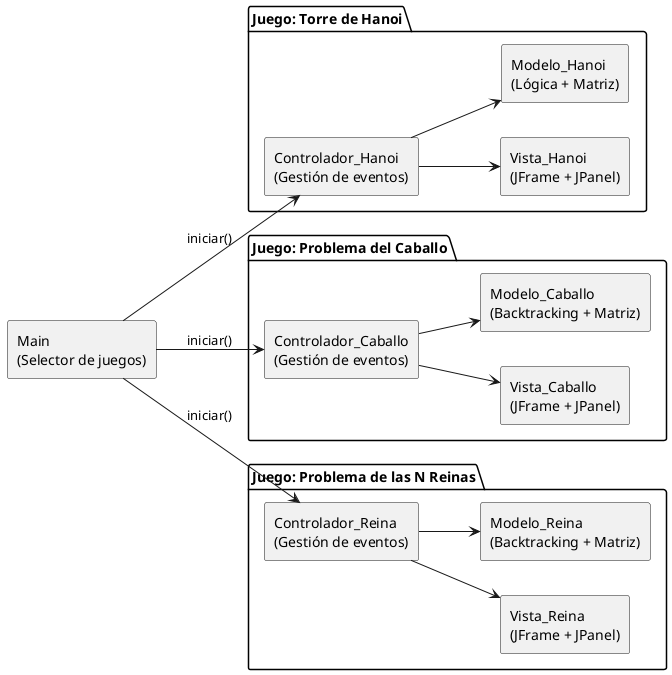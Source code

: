 @startuml Diagrama_Juegos_MVC

skinparam componentStyle rectangle
left to right direction

' ==== Main ====
component "Main\n(Selector de juegos)" as Main

' ==== Hanoi ====
package "Juego: Torre de Hanoi" {
    component "Vista_Hanoi\n(JFrame + JPanel)" as Vista_Hanoi
    component "Modelo_Hanoi\n(Lógica + Matriz)" as Modelo_Hanoi
    component "Controlador_Hanoi\n(Gestión de eventos)" as Controlador_Hanoi
}

' ==== Caballo ====
package "Juego: Problema del Caballo" {
    component "Vista_Caballo\n(JFrame + JPanel)" as Vista_Caballo
    component "Modelo_Caballo\n(Backtracking + Matriz)" as Modelo_Caballo
    component "Controlador_Caballo\n(Gestión de eventos)" as Controlador_Caballo
}

' ==== Reinas ====
package "Juego: Problema de las N Reinas" {
    component "Vista_Reina\n(JFrame + JPanel)" as Vista_Reina
    component "Modelo_Reina\n(Backtracking + Matriz)" as Modelo_Reina
    component "Controlador_Reina\n(Gestión de eventos)" as Controlador_Reina
}

' ==== Relaciones desde Main ====
Main --> Controlador_Hanoi : iniciar()
Main --> Controlador_Caballo : iniciar()
Main --> Controlador_Reina : iniciar()

' ==== Relaciones internas MVC ====
Controlador_Hanoi --> Vista_Hanoi
Controlador_Hanoi --> Modelo_Hanoi

Controlador_Caballo --> Vista_Caballo
Controlador_Caballo --> Modelo_Caballo

Controlador_Reina --> Vista_Reina
Controlador_Reina --> Modelo_Reina

@enduml